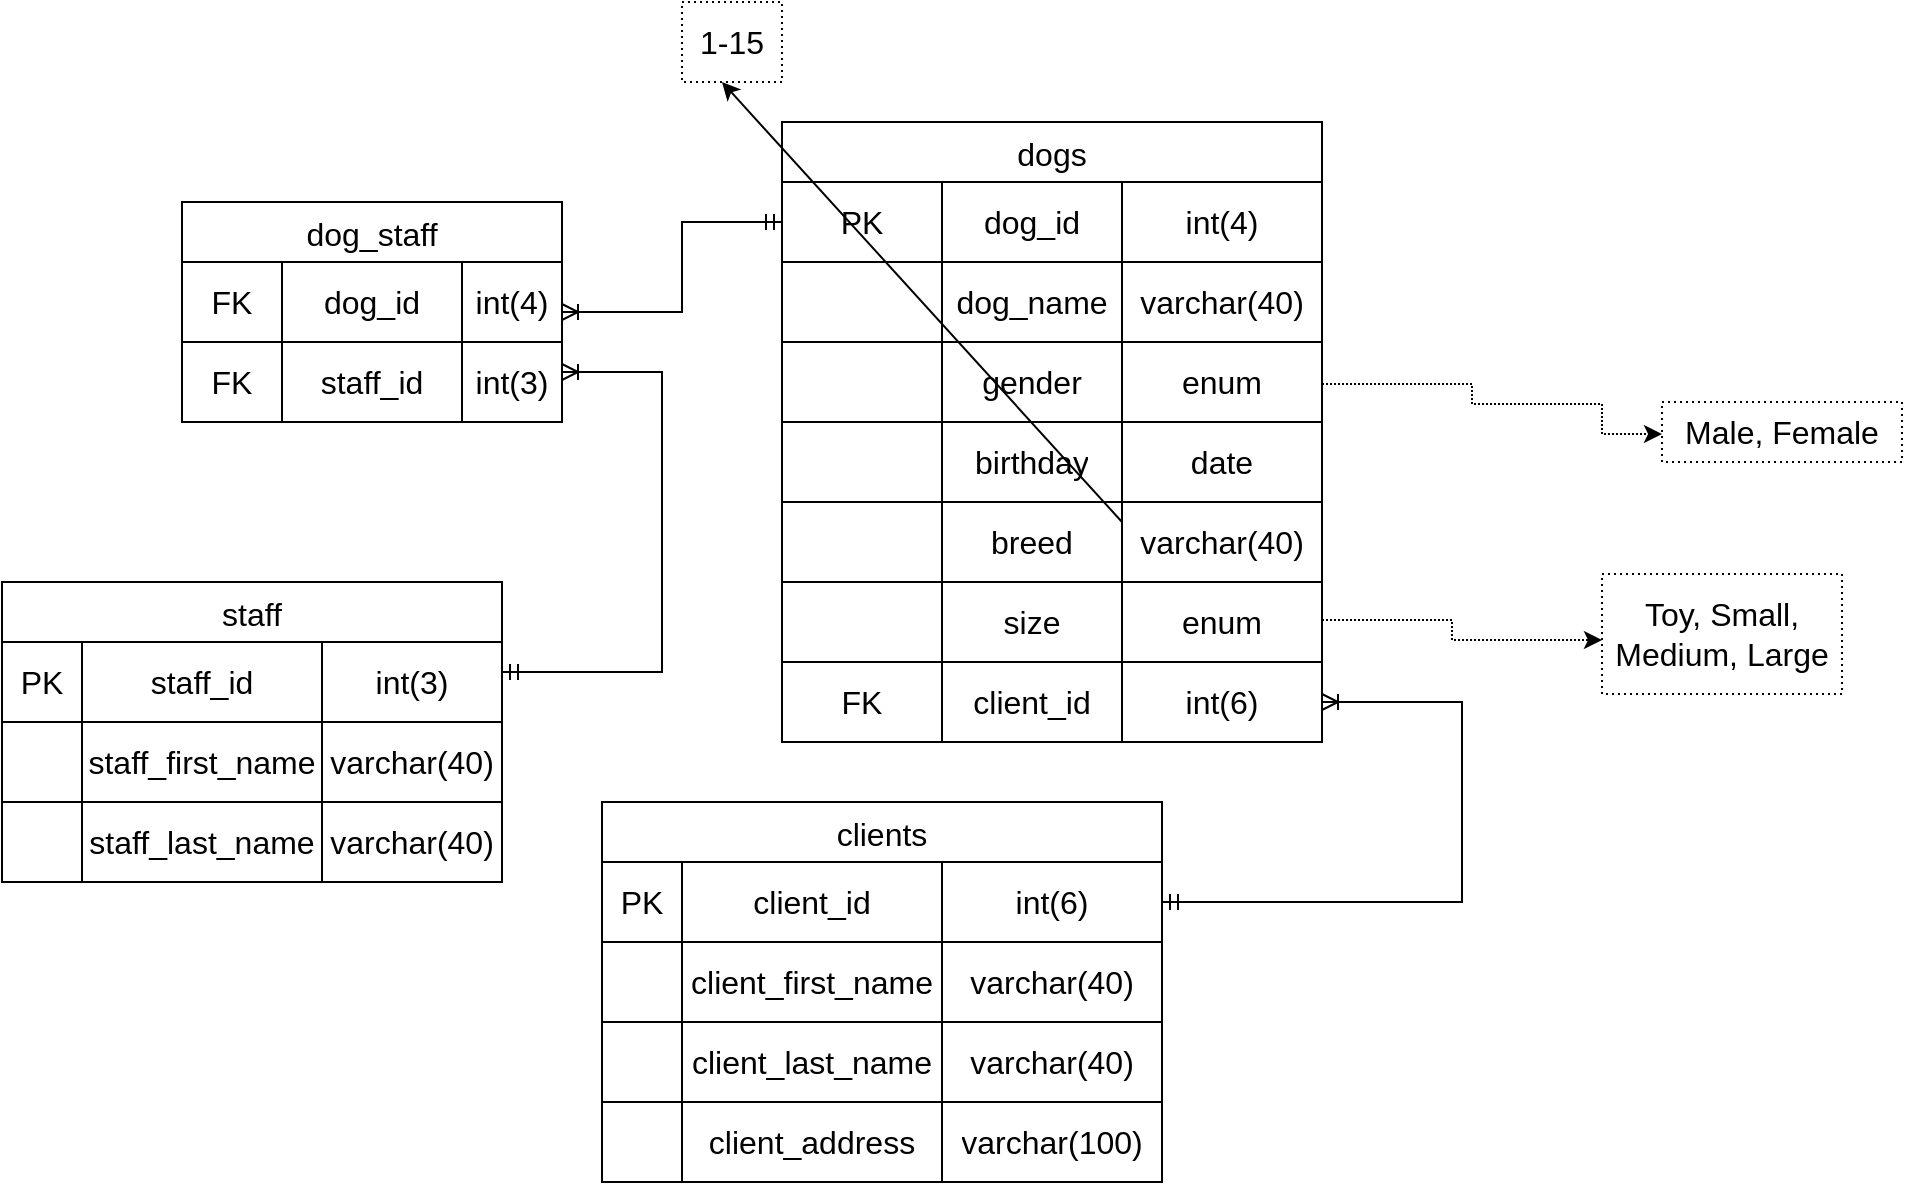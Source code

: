 <mxfile version="20.8.16" type="device"><diagram id="k1EhR7QM4tgyYkdEHk8H" name="Page-1"><mxGraphModel dx="2122" dy="1923" grid="1" gridSize="10" guides="1" tooltips="1" connect="1" arrows="1" fold="1" page="1" pageScale="1" pageWidth="850" pageHeight="1100" math="0" shadow="0"><root><mxCell id="0"/><mxCell id="1" parent="0"/><mxCell id="KILbf2YfIO8CkgP9Vm5K-23" value="" style="endArrow=ERoneToMany;html=1;rounded=0;endFill=0;startArrow=ERmandOne;startFill=0;edgeStyle=elbowEdgeStyle;entryX=1;entryY=0.5;entryDx=0;entryDy=0;exitX=0;exitY=0.5;exitDx=0;exitDy=0;" parent="1" source="hynK14XHHOJrCRgQoAJg-67" edge="1"><mxGeometry relative="1" as="geometry"><mxPoint x="330" y="50" as="sourcePoint"/><mxPoint x="250" y="95" as="targetPoint"/><Array as="points"><mxPoint x="310" y="316"/></Array></mxGeometry></mxCell><mxCell id="KILbf2YfIO8CkgP9Vm5K-24" value="" style="endArrow=ERoneToMany;html=1;rounded=0;endFill=0;startArrow=ERmandOne;startFill=0;edgeStyle=elbowEdgeStyle;exitX=1;exitY=0.5;exitDx=0;exitDy=0;entryX=1;entryY=0.5;entryDx=0;entryDy=0;" parent="1" edge="1"><mxGeometry relative="1" as="geometry"><mxPoint x="220" y="275" as="sourcePoint"/><mxPoint x="250" y="125" as="targetPoint"/><Array as="points"><mxPoint x="300" y="356"/></Array></mxGeometry></mxCell><mxCell id="sD4AQbQEVSY97XO9LII3-4" value="" style="endArrow=ERoneToMany;html=1;rounded=0;endFill=0;startArrow=ERmandOne;startFill=0;edgeStyle=elbowEdgeStyle;exitX=1;exitY=0.5;exitDx=0;exitDy=0;entryX=1;entryY=0.5;entryDx=0;entryDy=0;" parent="1" source="hynK14XHHOJrCRgQoAJg-41" target="hynK14XHHOJrCRgQoAJg-71" edge="1"><mxGeometry relative="1" as="geometry"><mxPoint x="610" y="370" as="sourcePoint"/><mxPoint x="620" y="90" as="targetPoint"/><Array as="points"><mxPoint x="700" y="90"/><mxPoint x="690" y="451"/></Array></mxGeometry></mxCell><mxCell id="hynK14XHHOJrCRgQoAJg-27" value="staff" style="shape=table;startSize=30;container=1;collapsible=0;childLayout=tableLayout;strokeColor=default;fontSize=16;" parent="1" vertex="1"><mxGeometry x="-30" y="230" width="250" height="150" as="geometry"/></mxCell><mxCell id="hynK14XHHOJrCRgQoAJg-28" value="" style="shape=tableRow;horizontal=0;startSize=0;swimlaneHead=0;swimlaneBody=0;strokeColor=inherit;top=0;left=0;bottom=0;right=0;collapsible=0;dropTarget=0;fillColor=none;points=[[0,0.5],[1,0.5]];portConstraint=eastwest;fontSize=16;" parent="hynK14XHHOJrCRgQoAJg-27" vertex="1"><mxGeometry y="30" width="250" height="40" as="geometry"/></mxCell><mxCell id="hynK14XHHOJrCRgQoAJg-29" value="PK" style="shape=partialRectangle;html=1;whiteSpace=wrap;connectable=0;strokeColor=inherit;overflow=hidden;fillColor=none;top=0;left=0;bottom=0;right=0;pointerEvents=1;fontSize=16;" parent="hynK14XHHOJrCRgQoAJg-28" vertex="1"><mxGeometry width="40" height="40" as="geometry"><mxRectangle width="40" height="40" as="alternateBounds"/></mxGeometry></mxCell><mxCell id="hynK14XHHOJrCRgQoAJg-30" value="staff_id" style="shape=partialRectangle;html=1;whiteSpace=wrap;connectable=0;strokeColor=inherit;overflow=hidden;fillColor=none;top=0;left=0;bottom=0;right=0;pointerEvents=1;fontSize=16;" parent="hynK14XHHOJrCRgQoAJg-28" vertex="1"><mxGeometry x="40" width="120" height="40" as="geometry"><mxRectangle width="120" height="40" as="alternateBounds"/></mxGeometry></mxCell><mxCell id="hynK14XHHOJrCRgQoAJg-31" value="int(3)" style="shape=partialRectangle;html=1;whiteSpace=wrap;connectable=0;strokeColor=inherit;overflow=hidden;fillColor=none;top=0;left=0;bottom=0;right=0;pointerEvents=1;fontSize=16;" parent="hynK14XHHOJrCRgQoAJg-28" vertex="1"><mxGeometry x="160" width="90" height="40" as="geometry"><mxRectangle width="90" height="40" as="alternateBounds"/></mxGeometry></mxCell><mxCell id="hynK14XHHOJrCRgQoAJg-32" value="" style="shape=tableRow;horizontal=0;startSize=0;swimlaneHead=0;swimlaneBody=0;strokeColor=inherit;top=0;left=0;bottom=0;right=0;collapsible=0;dropTarget=0;fillColor=none;points=[[0,0.5],[1,0.5]];portConstraint=eastwest;fontSize=16;" parent="hynK14XHHOJrCRgQoAJg-27" vertex="1"><mxGeometry y="70" width="250" height="40" as="geometry"/></mxCell><mxCell id="hynK14XHHOJrCRgQoAJg-33" value="" style="shape=partialRectangle;html=1;whiteSpace=wrap;connectable=0;strokeColor=inherit;overflow=hidden;fillColor=none;top=0;left=0;bottom=0;right=0;pointerEvents=1;fontSize=16;" parent="hynK14XHHOJrCRgQoAJg-32" vertex="1"><mxGeometry width="40" height="40" as="geometry"><mxRectangle width="40" height="40" as="alternateBounds"/></mxGeometry></mxCell><mxCell id="hynK14XHHOJrCRgQoAJg-34" value="staff_first_name" style="shape=partialRectangle;html=1;whiteSpace=wrap;connectable=0;strokeColor=inherit;overflow=hidden;fillColor=none;top=0;left=0;bottom=0;right=0;pointerEvents=1;fontSize=16;" parent="hynK14XHHOJrCRgQoAJg-32" vertex="1"><mxGeometry x="40" width="120" height="40" as="geometry"><mxRectangle width="120" height="40" as="alternateBounds"/></mxGeometry></mxCell><mxCell id="hynK14XHHOJrCRgQoAJg-35" value="varchar(40)" style="shape=partialRectangle;html=1;whiteSpace=wrap;connectable=0;strokeColor=inherit;overflow=hidden;fillColor=none;top=0;left=0;bottom=0;right=0;pointerEvents=1;fontSize=16;" parent="hynK14XHHOJrCRgQoAJg-32" vertex="1"><mxGeometry x="160" width="90" height="40" as="geometry"><mxRectangle width="90" height="40" as="alternateBounds"/></mxGeometry></mxCell><mxCell id="hynK14XHHOJrCRgQoAJg-112" style="shape=tableRow;horizontal=0;startSize=0;swimlaneHead=0;swimlaneBody=0;strokeColor=inherit;top=0;left=0;bottom=0;right=0;collapsible=0;dropTarget=0;fillColor=none;points=[[0,0.5],[1,0.5]];portConstraint=eastwest;fontSize=16;" parent="hynK14XHHOJrCRgQoAJg-27" vertex="1"><mxGeometry y="110" width="250" height="40" as="geometry"/></mxCell><mxCell id="hynK14XHHOJrCRgQoAJg-113" style="shape=partialRectangle;html=1;whiteSpace=wrap;connectable=0;strokeColor=inherit;overflow=hidden;fillColor=none;top=0;left=0;bottom=0;right=0;pointerEvents=1;fontSize=16;" parent="hynK14XHHOJrCRgQoAJg-112" vertex="1"><mxGeometry width="40" height="40" as="geometry"><mxRectangle width="40" height="40" as="alternateBounds"/></mxGeometry></mxCell><mxCell id="hynK14XHHOJrCRgQoAJg-114" value="staff_last_name" style="shape=partialRectangle;html=1;whiteSpace=wrap;connectable=0;strokeColor=inherit;overflow=hidden;fillColor=none;top=0;left=0;bottom=0;right=0;pointerEvents=1;fontSize=16;" parent="hynK14XHHOJrCRgQoAJg-112" vertex="1"><mxGeometry x="40" width="120" height="40" as="geometry"><mxRectangle width="120" height="40" as="alternateBounds"/></mxGeometry></mxCell><mxCell id="hynK14XHHOJrCRgQoAJg-115" value="varchar(40)" style="shape=partialRectangle;html=1;whiteSpace=wrap;connectable=0;strokeColor=inherit;overflow=hidden;fillColor=none;top=0;left=0;bottom=0;right=0;pointerEvents=1;fontSize=16;" parent="hynK14XHHOJrCRgQoAJg-112" vertex="1"><mxGeometry x="160" width="90" height="40" as="geometry"><mxRectangle width="90" height="40" as="alternateBounds"/></mxGeometry></mxCell><mxCell id="hynK14XHHOJrCRgQoAJg-40" value="clients" style="shape=table;startSize=30;container=1;collapsible=0;childLayout=tableLayout;strokeColor=default;fontSize=16;" parent="1" vertex="1"><mxGeometry x="270" y="340" width="280" height="190" as="geometry"/></mxCell><mxCell id="hynK14XHHOJrCRgQoAJg-41" value="" style="shape=tableRow;horizontal=0;startSize=0;swimlaneHead=0;swimlaneBody=0;strokeColor=inherit;top=0;left=0;bottom=0;right=0;collapsible=0;dropTarget=0;fillColor=none;points=[[0,0.5],[1,0.5]];portConstraint=eastwest;fontSize=16;" parent="hynK14XHHOJrCRgQoAJg-40" vertex="1"><mxGeometry y="30" width="280" height="40" as="geometry"/></mxCell><mxCell id="hynK14XHHOJrCRgQoAJg-42" value="PK" style="shape=partialRectangle;html=1;whiteSpace=wrap;connectable=0;strokeColor=inherit;overflow=hidden;fillColor=none;top=0;left=0;bottom=0;right=0;pointerEvents=1;fontSize=16;" parent="hynK14XHHOJrCRgQoAJg-41" vertex="1"><mxGeometry width="40" height="40" as="geometry"><mxRectangle width="40" height="40" as="alternateBounds"/></mxGeometry></mxCell><mxCell id="hynK14XHHOJrCRgQoAJg-43" value="client_id" style="shape=partialRectangle;html=1;whiteSpace=wrap;connectable=0;strokeColor=inherit;overflow=hidden;fillColor=none;top=0;left=0;bottom=0;right=0;pointerEvents=1;fontSize=16;" parent="hynK14XHHOJrCRgQoAJg-41" vertex="1"><mxGeometry x="40" width="130" height="40" as="geometry"><mxRectangle width="130" height="40" as="alternateBounds"/></mxGeometry></mxCell><mxCell id="hynK14XHHOJrCRgQoAJg-44" value="int(6)" style="shape=partialRectangle;html=1;whiteSpace=wrap;connectable=0;strokeColor=inherit;overflow=hidden;fillColor=none;top=0;left=0;bottom=0;right=0;pointerEvents=1;fontSize=16;" parent="hynK14XHHOJrCRgQoAJg-41" vertex="1"><mxGeometry x="170" width="110" height="40" as="geometry"><mxRectangle width="110" height="40" as="alternateBounds"/></mxGeometry></mxCell><mxCell id="hynK14XHHOJrCRgQoAJg-45" value="" style="shape=tableRow;horizontal=0;startSize=0;swimlaneHead=0;swimlaneBody=0;strokeColor=inherit;top=0;left=0;bottom=0;right=0;collapsible=0;dropTarget=0;fillColor=none;points=[[0,0.5],[1,0.5]];portConstraint=eastwest;fontSize=16;" parent="hynK14XHHOJrCRgQoAJg-40" vertex="1"><mxGeometry y="70" width="280" height="40" as="geometry"/></mxCell><mxCell id="hynK14XHHOJrCRgQoAJg-46" value="" style="shape=partialRectangle;html=1;whiteSpace=wrap;connectable=0;strokeColor=inherit;overflow=hidden;fillColor=none;top=0;left=0;bottom=0;right=0;pointerEvents=1;fontSize=16;" parent="hynK14XHHOJrCRgQoAJg-45" vertex="1"><mxGeometry width="40" height="40" as="geometry"><mxRectangle width="40" height="40" as="alternateBounds"/></mxGeometry></mxCell><mxCell id="hynK14XHHOJrCRgQoAJg-47" value="client_first_name" style="shape=partialRectangle;html=1;whiteSpace=wrap;connectable=0;strokeColor=inherit;overflow=hidden;fillColor=none;top=0;left=0;bottom=0;right=0;pointerEvents=1;fontSize=16;" parent="hynK14XHHOJrCRgQoAJg-45" vertex="1"><mxGeometry x="40" width="130" height="40" as="geometry"><mxRectangle width="130" height="40" as="alternateBounds"/></mxGeometry></mxCell><mxCell id="hynK14XHHOJrCRgQoAJg-48" value="varchar(40)" style="shape=partialRectangle;html=1;whiteSpace=wrap;connectable=0;strokeColor=inherit;overflow=hidden;fillColor=none;top=0;left=0;bottom=0;right=0;pointerEvents=1;fontSize=16;" parent="hynK14XHHOJrCRgQoAJg-45" vertex="1"><mxGeometry x="170" width="110" height="40" as="geometry"><mxRectangle width="110" height="40" as="alternateBounds"/></mxGeometry></mxCell><mxCell id="hynK14XHHOJrCRgQoAJg-104" style="shape=tableRow;horizontal=0;startSize=0;swimlaneHead=0;swimlaneBody=0;strokeColor=inherit;top=0;left=0;bottom=0;right=0;collapsible=0;dropTarget=0;fillColor=none;points=[[0,0.5],[1,0.5]];portConstraint=eastwest;fontSize=16;" parent="hynK14XHHOJrCRgQoAJg-40" vertex="1"><mxGeometry y="110" width="280" height="40" as="geometry"/></mxCell><mxCell id="hynK14XHHOJrCRgQoAJg-105" style="shape=partialRectangle;html=1;whiteSpace=wrap;connectable=0;strokeColor=inherit;overflow=hidden;fillColor=none;top=0;left=0;bottom=0;right=0;pointerEvents=1;fontSize=16;" parent="hynK14XHHOJrCRgQoAJg-104" vertex="1"><mxGeometry width="40" height="40" as="geometry"><mxRectangle width="40" height="40" as="alternateBounds"/></mxGeometry></mxCell><mxCell id="hynK14XHHOJrCRgQoAJg-106" value="client_last_name" style="shape=partialRectangle;html=1;whiteSpace=wrap;connectable=0;strokeColor=inherit;overflow=hidden;fillColor=none;top=0;left=0;bottom=0;right=0;pointerEvents=1;fontSize=16;" parent="hynK14XHHOJrCRgQoAJg-104" vertex="1"><mxGeometry x="40" width="130" height="40" as="geometry"><mxRectangle width="130" height="40" as="alternateBounds"/></mxGeometry></mxCell><mxCell id="hynK14XHHOJrCRgQoAJg-107" value="varchar(40)" style="shape=partialRectangle;html=1;whiteSpace=wrap;connectable=0;strokeColor=inherit;overflow=hidden;fillColor=none;top=0;left=0;bottom=0;right=0;pointerEvents=1;fontSize=16;" parent="hynK14XHHOJrCRgQoAJg-104" vertex="1"><mxGeometry x="170" width="110" height="40" as="geometry"><mxRectangle width="110" height="40" as="alternateBounds"/></mxGeometry></mxCell><mxCell id="hynK14XHHOJrCRgQoAJg-49" value="" style="shape=tableRow;horizontal=0;startSize=0;swimlaneHead=0;swimlaneBody=0;strokeColor=inherit;top=0;left=0;bottom=0;right=0;collapsible=0;dropTarget=0;fillColor=none;points=[[0,0.5],[1,0.5]];portConstraint=eastwest;fontSize=16;" parent="hynK14XHHOJrCRgQoAJg-40" vertex="1"><mxGeometry y="150" width="280" height="40" as="geometry"/></mxCell><mxCell id="hynK14XHHOJrCRgQoAJg-50" value="" style="shape=partialRectangle;html=1;whiteSpace=wrap;connectable=0;strokeColor=inherit;overflow=hidden;fillColor=none;top=0;left=0;bottom=0;right=0;pointerEvents=1;fontSize=16;" parent="hynK14XHHOJrCRgQoAJg-49" vertex="1"><mxGeometry width="40" height="40" as="geometry"><mxRectangle width="40" height="40" as="alternateBounds"/></mxGeometry></mxCell><mxCell id="hynK14XHHOJrCRgQoAJg-51" value="client_address" style="shape=partialRectangle;html=1;whiteSpace=wrap;connectable=0;strokeColor=inherit;overflow=hidden;fillColor=none;top=0;left=0;bottom=0;right=0;pointerEvents=1;fontSize=16;" parent="hynK14XHHOJrCRgQoAJg-49" vertex="1"><mxGeometry x="40" width="130" height="40" as="geometry"><mxRectangle width="130" height="40" as="alternateBounds"/></mxGeometry></mxCell><mxCell id="hynK14XHHOJrCRgQoAJg-52" value="varchar(100)" style="shape=partialRectangle;html=1;whiteSpace=wrap;connectable=0;strokeColor=inherit;overflow=hidden;fillColor=none;top=0;left=0;bottom=0;right=0;pointerEvents=1;fontSize=16;" parent="hynK14XHHOJrCRgQoAJg-49" vertex="1"><mxGeometry x="170" width="110" height="40" as="geometry"><mxRectangle width="110" height="40" as="alternateBounds"/></mxGeometry></mxCell><mxCell id="hynK14XHHOJrCRgQoAJg-53" value="dog_staff" style="shape=table;startSize=30;container=1;collapsible=0;childLayout=tableLayout;strokeColor=default;fontSize=16;" parent="1" vertex="1"><mxGeometry x="60" y="40" width="190" height="110" as="geometry"/></mxCell><mxCell id="hynK14XHHOJrCRgQoAJg-58" value="" style="shape=tableRow;horizontal=0;startSize=0;swimlaneHead=0;swimlaneBody=0;strokeColor=inherit;top=0;left=0;bottom=0;right=0;collapsible=0;dropTarget=0;fillColor=none;points=[[0,0.5],[1,0.5]];portConstraint=eastwest;fontSize=16;" parent="hynK14XHHOJrCRgQoAJg-53" vertex="1"><mxGeometry y="30" width="190" height="40" as="geometry"/></mxCell><mxCell id="hynK14XHHOJrCRgQoAJg-59" value="FK" style="shape=partialRectangle;html=1;whiteSpace=wrap;connectable=0;strokeColor=inherit;overflow=hidden;fillColor=none;top=0;left=0;bottom=0;right=0;pointerEvents=1;fontSize=16;" parent="hynK14XHHOJrCRgQoAJg-58" vertex="1"><mxGeometry width="50" height="40" as="geometry"><mxRectangle width="50" height="40" as="alternateBounds"/></mxGeometry></mxCell><mxCell id="hynK14XHHOJrCRgQoAJg-60" value="dog_id" style="shape=partialRectangle;html=1;whiteSpace=wrap;connectable=0;strokeColor=inherit;overflow=hidden;fillColor=none;top=0;left=0;bottom=0;right=0;pointerEvents=1;fontSize=16;" parent="hynK14XHHOJrCRgQoAJg-58" vertex="1"><mxGeometry x="50" width="90" height="40" as="geometry"><mxRectangle width="90" height="40" as="alternateBounds"/></mxGeometry></mxCell><mxCell id="hynK14XHHOJrCRgQoAJg-61" value="int(4)" style="shape=partialRectangle;html=1;whiteSpace=wrap;connectable=0;strokeColor=inherit;overflow=hidden;fillColor=none;top=0;left=0;bottom=0;right=0;pointerEvents=1;fontSize=16;" parent="hynK14XHHOJrCRgQoAJg-58" vertex="1"><mxGeometry x="140" width="50" height="40" as="geometry"><mxRectangle width="50" height="40" as="alternateBounds"/></mxGeometry></mxCell><mxCell id="hynK14XHHOJrCRgQoAJg-62" value="" style="shape=tableRow;horizontal=0;startSize=0;swimlaneHead=0;swimlaneBody=0;strokeColor=inherit;top=0;left=0;bottom=0;right=0;collapsible=0;dropTarget=0;fillColor=none;points=[[0,0.5],[1,0.5]];portConstraint=eastwest;fontSize=16;" parent="hynK14XHHOJrCRgQoAJg-53" vertex="1"><mxGeometry y="70" width="190" height="40" as="geometry"/></mxCell><mxCell id="hynK14XHHOJrCRgQoAJg-63" value="FK" style="shape=partialRectangle;html=1;whiteSpace=wrap;connectable=0;strokeColor=inherit;overflow=hidden;fillColor=none;top=0;left=0;bottom=0;right=0;pointerEvents=1;fontSize=16;" parent="hynK14XHHOJrCRgQoAJg-62" vertex="1"><mxGeometry width="50" height="40" as="geometry"><mxRectangle width="50" height="40" as="alternateBounds"/></mxGeometry></mxCell><mxCell id="hynK14XHHOJrCRgQoAJg-64" value="staff_id" style="shape=partialRectangle;html=1;whiteSpace=wrap;connectable=0;strokeColor=inherit;overflow=hidden;fillColor=none;top=0;left=0;bottom=0;right=0;pointerEvents=1;fontSize=16;" parent="hynK14XHHOJrCRgQoAJg-62" vertex="1"><mxGeometry x="50" width="90" height="40" as="geometry"><mxRectangle width="90" height="40" as="alternateBounds"/></mxGeometry></mxCell><mxCell id="hynK14XHHOJrCRgQoAJg-65" value="int(3)" style="shape=partialRectangle;html=1;whiteSpace=wrap;connectable=0;strokeColor=inherit;overflow=hidden;fillColor=none;top=0;left=0;bottom=0;right=0;pointerEvents=1;fontSize=16;" parent="hynK14XHHOJrCRgQoAJg-62" vertex="1"><mxGeometry x="140" width="50" height="40" as="geometry"><mxRectangle width="50" height="40" as="alternateBounds"/></mxGeometry></mxCell><mxCell id="hynK14XHHOJrCRgQoAJg-117" value="" style="edgeStyle=orthogonalEdgeStyle;rounded=0;orthogonalLoop=1;jettySize=auto;html=1;dashed=1;dashPattern=1 1;" parent="1" edge="1"><mxGeometry relative="1" as="geometry"><Array as="points"><mxPoint x="695" y="249"/><mxPoint x="695" y="259"/></Array><mxPoint x="630" y="249" as="sourcePoint"/><mxPoint x="770" y="259" as="targetPoint"/></mxGeometry></mxCell><mxCell id="hynK14XHHOJrCRgQoAJg-66" value="dogs" style="shape=table;startSize=30;container=1;collapsible=0;childLayout=tableLayout;strokeColor=default;fontSize=16;" parent="1" vertex="1"><mxGeometry x="360" width="270" height="310" as="geometry"/></mxCell><mxCell id="hynK14XHHOJrCRgQoAJg-67" value="" style="shape=tableRow;horizontal=0;startSize=0;swimlaneHead=0;swimlaneBody=0;strokeColor=inherit;top=0;left=0;bottom=0;right=0;collapsible=0;dropTarget=0;fillColor=none;points=[[0,0.5],[1,0.5]];portConstraint=eastwest;fontSize=16;" parent="hynK14XHHOJrCRgQoAJg-66" vertex="1"><mxGeometry y="30" width="270" height="40" as="geometry"/></mxCell><mxCell id="hynK14XHHOJrCRgQoAJg-68" value="PK" style="shape=partialRectangle;html=1;whiteSpace=wrap;connectable=0;strokeColor=inherit;overflow=hidden;fillColor=none;top=0;left=0;bottom=0;right=0;pointerEvents=1;fontSize=16;" parent="hynK14XHHOJrCRgQoAJg-67" vertex="1"><mxGeometry width="80" height="40" as="geometry"><mxRectangle width="80" height="40" as="alternateBounds"/></mxGeometry></mxCell><mxCell id="hynK14XHHOJrCRgQoAJg-69" value="dog_id" style="shape=partialRectangle;html=1;whiteSpace=wrap;connectable=0;strokeColor=inherit;overflow=hidden;fillColor=none;top=0;left=0;bottom=0;right=0;pointerEvents=1;fontSize=16;" parent="hynK14XHHOJrCRgQoAJg-67" vertex="1"><mxGeometry x="80" width="90" height="40" as="geometry"><mxRectangle width="90" height="40" as="alternateBounds"/></mxGeometry></mxCell><mxCell id="hynK14XHHOJrCRgQoAJg-70" value="int(4)" style="shape=partialRectangle;html=1;whiteSpace=wrap;connectable=0;strokeColor=inherit;overflow=hidden;fillColor=none;top=0;left=0;bottom=0;right=0;pointerEvents=1;fontSize=16;" parent="hynK14XHHOJrCRgQoAJg-67" vertex="1"><mxGeometry x="170" width="100" height="40" as="geometry"><mxRectangle width="100" height="40" as="alternateBounds"/></mxGeometry></mxCell><mxCell id="hynK14XHHOJrCRgQoAJg-75" value="" style="shape=tableRow;horizontal=0;startSize=0;swimlaneHead=0;swimlaneBody=0;strokeColor=inherit;top=0;left=0;bottom=0;right=0;collapsible=0;dropTarget=0;fillColor=none;points=[[0,0.5],[1,0.5]];portConstraint=eastwest;fontSize=16;" parent="hynK14XHHOJrCRgQoAJg-66" vertex="1"><mxGeometry y="70" width="270" height="40" as="geometry"/></mxCell><mxCell id="hynK14XHHOJrCRgQoAJg-76" value="" style="shape=partialRectangle;html=1;whiteSpace=wrap;connectable=0;strokeColor=inherit;overflow=hidden;fillColor=none;top=0;left=0;bottom=0;right=0;pointerEvents=1;fontSize=16;" parent="hynK14XHHOJrCRgQoAJg-75" vertex="1"><mxGeometry width="80" height="40" as="geometry"><mxRectangle width="80" height="40" as="alternateBounds"/></mxGeometry></mxCell><mxCell id="hynK14XHHOJrCRgQoAJg-77" value="dog_name" style="shape=partialRectangle;html=1;whiteSpace=wrap;connectable=0;strokeColor=inherit;overflow=hidden;fillColor=none;top=0;left=0;bottom=0;right=0;pointerEvents=1;fontSize=16;" parent="hynK14XHHOJrCRgQoAJg-75" vertex="1"><mxGeometry x="80" width="90" height="40" as="geometry"><mxRectangle width="90" height="40" as="alternateBounds"/></mxGeometry></mxCell><mxCell id="hynK14XHHOJrCRgQoAJg-78" value="varchar(40)" style="shape=partialRectangle;html=1;whiteSpace=wrap;connectable=0;strokeColor=inherit;overflow=hidden;fillColor=none;top=0;left=0;bottom=0;right=0;pointerEvents=1;fontSize=16;" parent="hynK14XHHOJrCRgQoAJg-75" vertex="1"><mxGeometry x="170" width="100" height="40" as="geometry"><mxRectangle width="100" height="40" as="alternateBounds"/></mxGeometry></mxCell><mxCell id="hynK14XHHOJrCRgQoAJg-79" style="shape=tableRow;horizontal=0;startSize=0;swimlaneHead=0;swimlaneBody=0;strokeColor=inherit;top=0;left=0;bottom=0;right=0;collapsible=0;dropTarget=0;fillColor=none;points=[[0,0.5],[1,0.5]];portConstraint=eastwest;fontSize=16;" parent="hynK14XHHOJrCRgQoAJg-66" vertex="1"><mxGeometry y="110" width="270" height="40" as="geometry"/></mxCell><mxCell id="hynK14XHHOJrCRgQoAJg-80" style="shape=partialRectangle;html=1;whiteSpace=wrap;connectable=0;strokeColor=inherit;overflow=hidden;fillColor=none;top=0;left=0;bottom=0;right=0;pointerEvents=1;fontSize=16;" parent="hynK14XHHOJrCRgQoAJg-79" vertex="1"><mxGeometry width="80" height="40" as="geometry"><mxRectangle width="80" height="40" as="alternateBounds"/></mxGeometry></mxCell><mxCell id="hynK14XHHOJrCRgQoAJg-81" value="gender" style="shape=partialRectangle;html=1;whiteSpace=wrap;connectable=0;strokeColor=inherit;overflow=hidden;fillColor=none;top=0;left=0;bottom=0;right=0;pointerEvents=1;fontSize=16;" parent="hynK14XHHOJrCRgQoAJg-79" vertex="1"><mxGeometry x="80" width="90" height="40" as="geometry"><mxRectangle width="90" height="40" as="alternateBounds"/></mxGeometry></mxCell><mxCell id="hynK14XHHOJrCRgQoAJg-82" value="enum" style="shape=partialRectangle;html=1;whiteSpace=wrap;connectable=0;strokeColor=inherit;overflow=hidden;fillColor=none;top=0;left=0;bottom=0;right=0;pointerEvents=1;fontSize=16;" parent="hynK14XHHOJrCRgQoAJg-79" vertex="1"><mxGeometry x="170" width="100" height="40" as="geometry"><mxRectangle width="100" height="40" as="alternateBounds"/></mxGeometry></mxCell><mxCell id="hynK14XHHOJrCRgQoAJg-83" style="shape=tableRow;horizontal=0;startSize=0;swimlaneHead=0;swimlaneBody=0;strokeColor=inherit;top=0;left=0;bottom=0;right=0;collapsible=0;dropTarget=0;fillColor=none;points=[[0,0.5],[1,0.5]];portConstraint=eastwest;fontSize=16;" parent="hynK14XHHOJrCRgQoAJg-66" vertex="1"><mxGeometry y="150" width="270" height="40" as="geometry"/></mxCell><mxCell id="hynK14XHHOJrCRgQoAJg-84" style="shape=partialRectangle;html=1;whiteSpace=wrap;connectable=0;strokeColor=inherit;overflow=hidden;fillColor=none;top=0;left=0;bottom=0;right=0;pointerEvents=1;fontSize=16;" parent="hynK14XHHOJrCRgQoAJg-83" vertex="1"><mxGeometry width="80" height="40" as="geometry"><mxRectangle width="80" height="40" as="alternateBounds"/></mxGeometry></mxCell><mxCell id="hynK14XHHOJrCRgQoAJg-85" value="birthday" style="shape=partialRectangle;html=1;whiteSpace=wrap;connectable=0;strokeColor=inherit;overflow=hidden;fillColor=none;top=0;left=0;bottom=0;right=0;pointerEvents=1;fontSize=16;" parent="hynK14XHHOJrCRgQoAJg-83" vertex="1"><mxGeometry x="80" width="90" height="40" as="geometry"><mxRectangle width="90" height="40" as="alternateBounds"/></mxGeometry></mxCell><mxCell id="hynK14XHHOJrCRgQoAJg-86" value="date" style="shape=partialRectangle;html=1;whiteSpace=wrap;connectable=0;strokeColor=inherit;overflow=hidden;fillColor=none;top=0;left=0;bottom=0;right=0;pointerEvents=1;fontSize=16;" parent="hynK14XHHOJrCRgQoAJg-83" vertex="1"><mxGeometry x="170" width="100" height="40" as="geometry"><mxRectangle width="100" height="40" as="alternateBounds"/></mxGeometry></mxCell><mxCell id="hynK14XHHOJrCRgQoAJg-91" style="shape=tableRow;horizontal=0;startSize=0;swimlaneHead=0;swimlaneBody=0;strokeColor=inherit;top=0;left=0;bottom=0;right=0;collapsible=0;dropTarget=0;fillColor=none;points=[[0,0.5],[1,0.5]];portConstraint=eastwest;fontSize=16;" parent="hynK14XHHOJrCRgQoAJg-66" vertex="1"><mxGeometry y="190" width="270" height="40" as="geometry"/></mxCell><mxCell id="hynK14XHHOJrCRgQoAJg-92" style="shape=partialRectangle;html=1;whiteSpace=wrap;connectable=0;strokeColor=inherit;overflow=hidden;fillColor=none;top=0;left=0;bottom=0;right=0;pointerEvents=1;fontSize=16;" parent="hynK14XHHOJrCRgQoAJg-91" vertex="1"><mxGeometry width="80" height="40" as="geometry"><mxRectangle width="80" height="40" as="alternateBounds"/></mxGeometry></mxCell><mxCell id="hynK14XHHOJrCRgQoAJg-93" value="breed" style="shape=partialRectangle;html=1;whiteSpace=wrap;connectable=0;strokeColor=inherit;overflow=hidden;fillColor=none;top=0;left=0;bottom=0;right=0;pointerEvents=1;fontSize=16;" parent="hynK14XHHOJrCRgQoAJg-91" vertex="1"><mxGeometry x="80" width="90" height="40" as="geometry"><mxRectangle width="90" height="40" as="alternateBounds"/></mxGeometry></mxCell><mxCell id="hynK14XHHOJrCRgQoAJg-94" value="varchar(40)" style="shape=partialRectangle;html=1;whiteSpace=wrap;connectable=0;strokeColor=inherit;overflow=hidden;fillColor=none;top=0;left=0;bottom=0;right=0;pointerEvents=1;fontSize=16;" parent="hynK14XHHOJrCRgQoAJg-91" vertex="1"><mxGeometry x="170" width="100" height="40" as="geometry"><mxRectangle width="100" height="40" as="alternateBounds"/></mxGeometry></mxCell><mxCell id="hynK14XHHOJrCRgQoAJg-87" style="shape=tableRow;horizontal=0;startSize=0;swimlaneHead=0;swimlaneBody=0;strokeColor=inherit;top=0;left=0;bottom=0;right=0;collapsible=0;dropTarget=0;fillColor=none;points=[[0,0.5],[1,0.5]];portConstraint=eastwest;fontSize=16;" parent="hynK14XHHOJrCRgQoAJg-66" vertex="1"><mxGeometry y="230" width="270" height="40" as="geometry"/></mxCell><mxCell id="hynK14XHHOJrCRgQoAJg-88" style="shape=partialRectangle;html=1;whiteSpace=wrap;connectable=0;strokeColor=inherit;overflow=hidden;fillColor=none;top=0;left=0;bottom=0;right=0;pointerEvents=1;fontSize=16;" parent="hynK14XHHOJrCRgQoAJg-87" vertex="1"><mxGeometry width="80" height="40" as="geometry"><mxRectangle width="80" height="40" as="alternateBounds"/></mxGeometry></mxCell><mxCell id="hynK14XHHOJrCRgQoAJg-89" value="size" style="shape=partialRectangle;html=1;whiteSpace=wrap;connectable=0;strokeColor=inherit;overflow=hidden;fillColor=none;top=0;left=0;bottom=0;right=0;pointerEvents=1;fontSize=16;" parent="hynK14XHHOJrCRgQoAJg-87" vertex="1"><mxGeometry x="80" width="90" height="40" as="geometry"><mxRectangle width="90" height="40" as="alternateBounds"/></mxGeometry></mxCell><mxCell id="hynK14XHHOJrCRgQoAJg-90" value="enum" style="shape=partialRectangle;html=1;whiteSpace=wrap;connectable=0;strokeColor=inherit;overflow=hidden;fillColor=none;top=0;left=0;bottom=0;right=0;pointerEvents=1;fontSize=16;" parent="hynK14XHHOJrCRgQoAJg-87" vertex="1"><mxGeometry x="170" width="100" height="40" as="geometry"><mxRectangle width="100" height="40" as="alternateBounds"/></mxGeometry></mxCell><mxCell id="hynK14XHHOJrCRgQoAJg-71" value="" style="shape=tableRow;horizontal=0;startSize=0;swimlaneHead=0;swimlaneBody=0;strokeColor=inherit;top=0;left=0;bottom=0;right=0;collapsible=0;dropTarget=0;fillColor=none;points=[[0,0.5],[1,0.5]];portConstraint=eastwest;fontSize=16;" parent="hynK14XHHOJrCRgQoAJg-66" vertex="1"><mxGeometry y="270" width="270" height="40" as="geometry"/></mxCell><mxCell id="hynK14XHHOJrCRgQoAJg-72" value="FK" style="shape=partialRectangle;html=1;whiteSpace=wrap;connectable=0;strokeColor=inherit;overflow=hidden;fillColor=none;top=0;left=0;bottom=0;right=0;pointerEvents=1;fontSize=16;" parent="hynK14XHHOJrCRgQoAJg-71" vertex="1"><mxGeometry width="80" height="40" as="geometry"><mxRectangle width="80" height="40" as="alternateBounds"/></mxGeometry></mxCell><mxCell id="hynK14XHHOJrCRgQoAJg-73" value="client_id" style="shape=partialRectangle;html=1;whiteSpace=wrap;connectable=0;strokeColor=inherit;overflow=hidden;fillColor=none;top=0;left=0;bottom=0;right=0;pointerEvents=1;fontSize=16;" parent="hynK14XHHOJrCRgQoAJg-71" vertex="1"><mxGeometry x="80" width="90" height="40" as="geometry"><mxRectangle width="90" height="40" as="alternateBounds"/></mxGeometry></mxCell><mxCell id="hynK14XHHOJrCRgQoAJg-74" value="int(6)" style="shape=partialRectangle;html=1;whiteSpace=wrap;connectable=0;strokeColor=inherit;overflow=hidden;fillColor=none;top=0;left=0;bottom=0;right=0;pointerEvents=1;fontSize=16;" parent="hynK14XHHOJrCRgQoAJg-71" vertex="1"><mxGeometry x="170" width="100" height="40" as="geometry"><mxRectangle width="100" height="40" as="alternateBounds"/></mxGeometry></mxCell><mxCell id="hynK14XHHOJrCRgQoAJg-116" value="Toy, Small, Medium, Large" style="whiteSpace=wrap;html=1;fontSize=16;startSize=30;dashed=1;dashPattern=1 2;" parent="1" vertex="1"><mxGeometry x="770" y="226" width="120" height="60" as="geometry"/></mxCell><mxCell id="hynK14XHHOJrCRgQoAJg-118" value="" style="edgeStyle=orthogonalEdgeStyle;rounded=0;orthogonalLoop=1;jettySize=auto;html=1;dashed=1;dashPattern=1 1;entryX=0;entryY=0.5;entryDx=0;entryDy=0;" parent="1" edge="1"><mxGeometry relative="1" as="geometry"><mxPoint x="630" y="131" as="sourcePoint"/><mxPoint x="800" y="156" as="targetPoint"/><Array as="points"><mxPoint x="705" y="131"/><mxPoint x="705" y="141"/><mxPoint x="770" y="141"/></Array></mxGeometry></mxCell><mxCell id="hynK14XHHOJrCRgQoAJg-119" value="Male, Female" style="whiteSpace=wrap;html=1;fontSize=16;startSize=30;dashed=1;dashPattern=1 2;" parent="1" vertex="1"><mxGeometry x="800" y="140" width="120" height="30" as="geometry"/></mxCell><mxCell id="TSsM8E45NGP5lo7HXiHb-3" value="" style="endArrow=classic;html=1;rounded=0;exitX=1.003;exitY=0.154;exitDx=0;exitDy=0;exitPerimeter=0;" parent="1" source="hynK14XHHOJrCRgQoAJg-54" edge="1"><mxGeometry width="50" height="50" relative="1" as="geometry"><mxPoint x="530" y="200" as="sourcePoint"/><mxPoint x="330" y="-20" as="targetPoint"/></mxGeometry></mxCell><mxCell id="TSsM8E45NGP5lo7HXiHb-4" value="1-15" style="whiteSpace=wrap;html=1;fontSize=16;startSize=30;dashed=1;dashPattern=1 2;" parent="1" vertex="1"><mxGeometry x="310" y="-60" width="50" height="40" as="geometry"/></mxCell></root></mxGraphModel></diagram></mxfile>